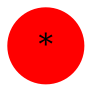 digraph g {
  rankdir = TB ;
  node [ style = filled, shape = box ] ;
  N000 [ color = red, shape = circle, label = "*" ] ;
}
